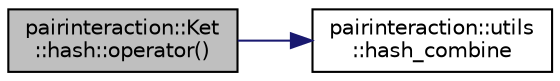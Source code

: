 digraph "pairinteraction::Ket::hash::operator()"
{
 // INTERACTIVE_SVG=YES
 // LATEX_PDF_SIZE
  bgcolor="transparent";
  edge [fontname="Helvetica",fontsize="10",labelfontname="Helvetica",labelfontsize="10"];
  node [fontname="Helvetica",fontsize="10",shape=record];
  rankdir="LR";
  Node1 [label="pairinteraction::Ket\l::hash::operator()",height=0.2,width=0.4,color="black", fillcolor="grey75", style="filled", fontcolor="black",tooltip=" "];
  Node1 -> Node2 [color="midnightblue",fontsize="10",style="solid",fontname="Helvetica"];
  Node2 [label="pairinteraction::utils\l::hash_combine",height=0.2,width=0.4,color="black",URL="$namespacepairinteraction_1_1utils.html#aaafa094fe50a212aa66e7e2017e74114",tooltip="Combine hashes."];
}
